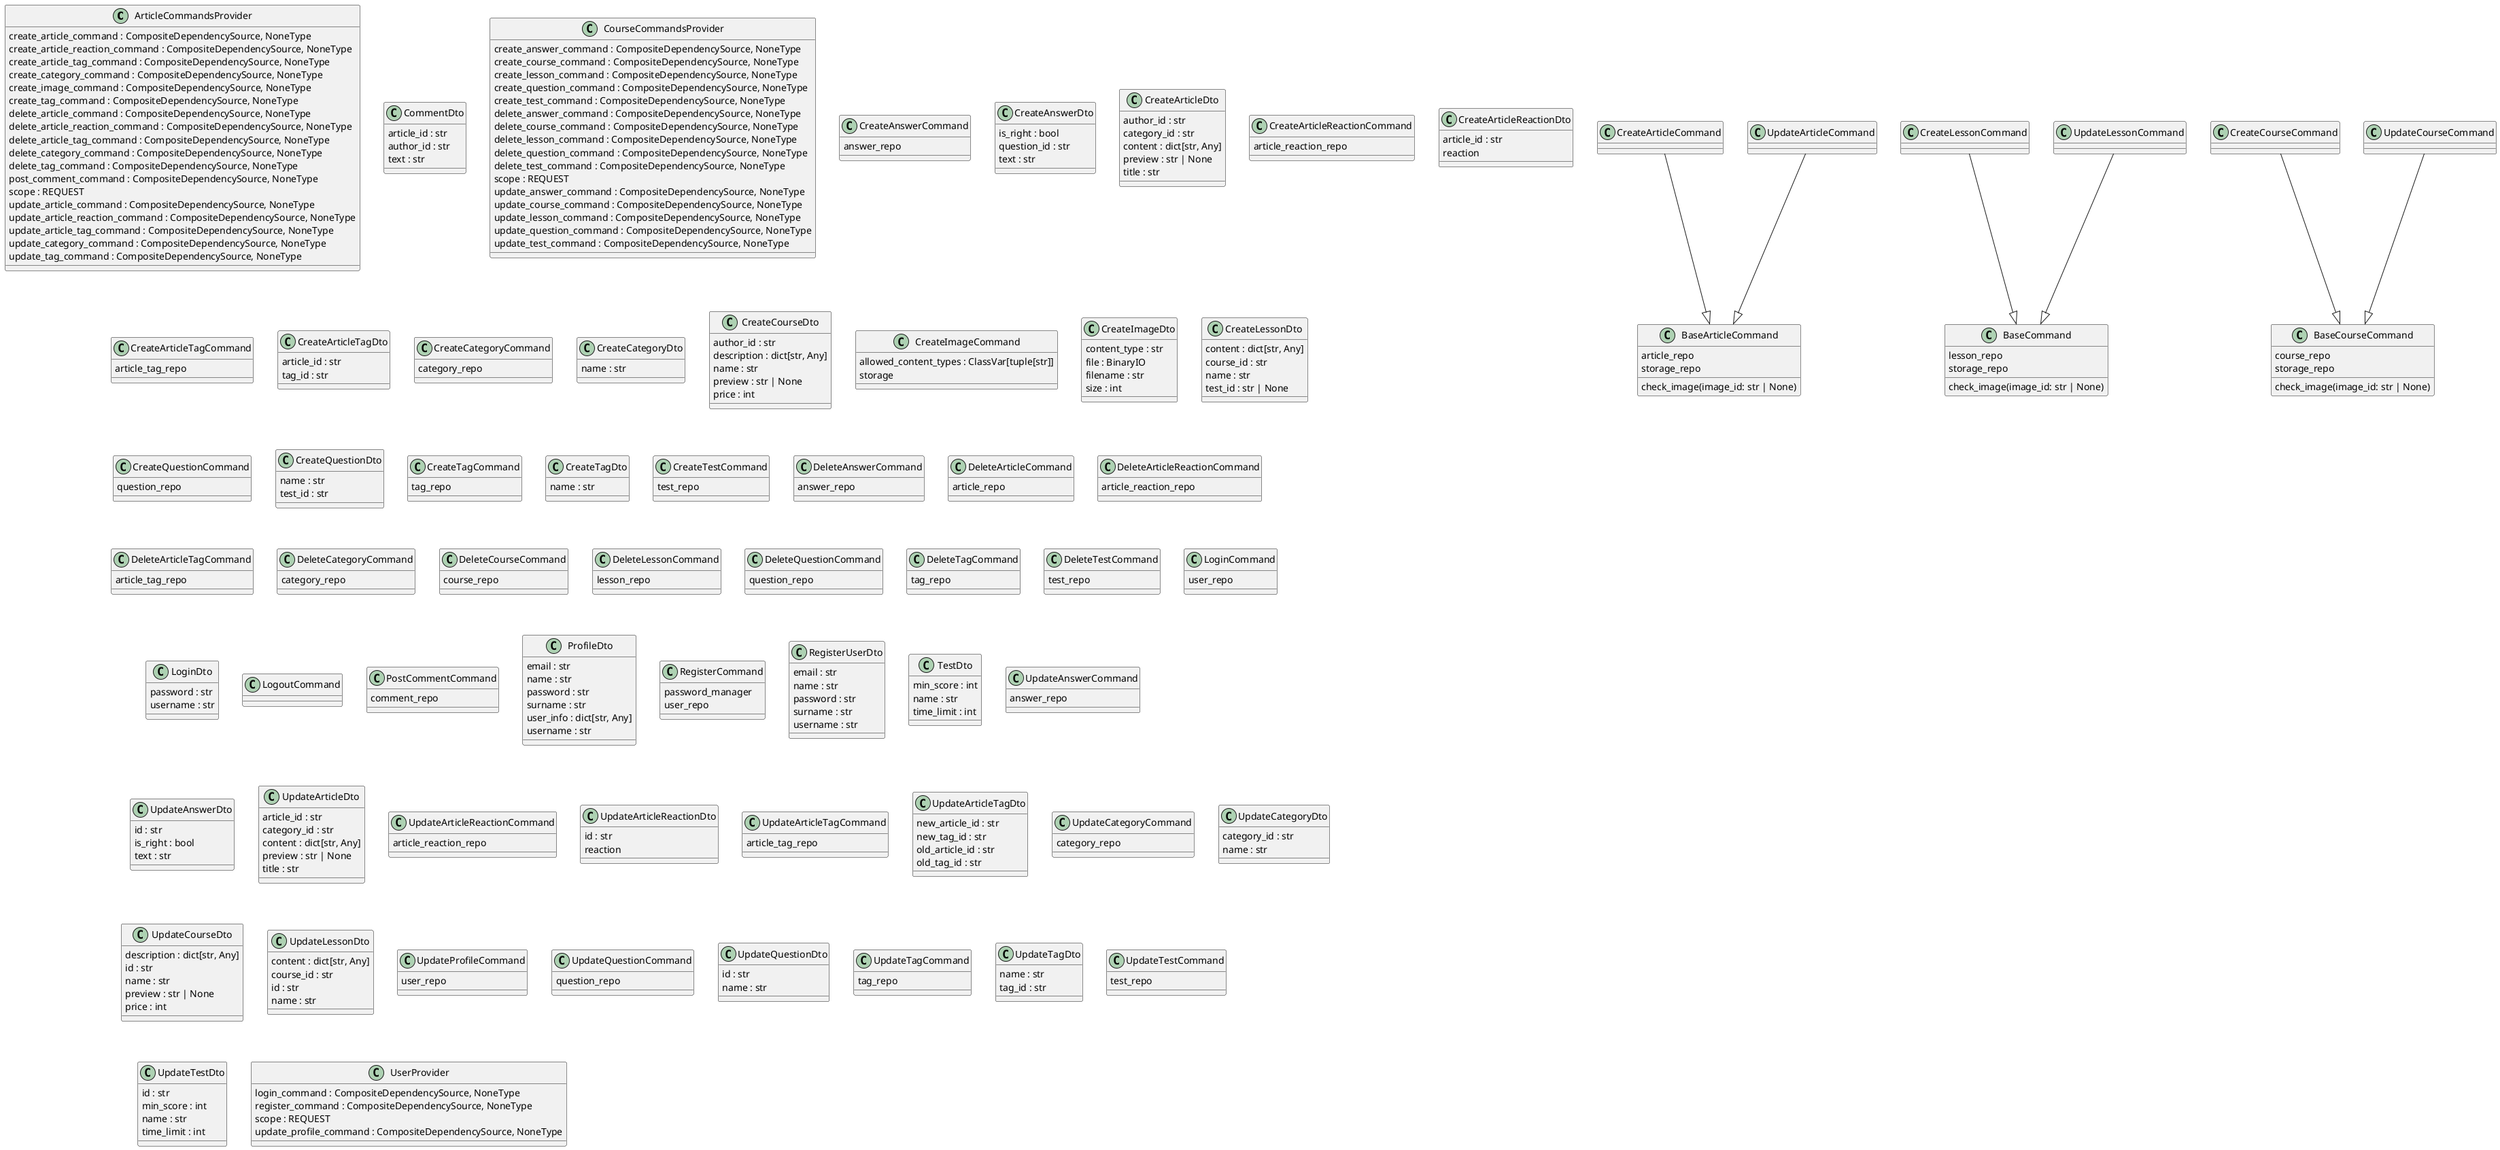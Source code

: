 @startuml classes_yourpackage
set namespaceSeparator none
class "ArticleCommandsProvider" as application.article.ArticleCommandsProvider {
  create_article_command : CompositeDependencySource, NoneType
  create_article_reaction_command : CompositeDependencySource, NoneType
  create_article_tag_command : CompositeDependencySource, NoneType
  create_category_command : CompositeDependencySource, NoneType
  create_image_command : CompositeDependencySource, NoneType
  create_tag_command : CompositeDependencySource, NoneType
  delete_article_command : CompositeDependencySource, NoneType
  delete_article_reaction_command : CompositeDependencySource, NoneType
  delete_article_tag_command : CompositeDependencySource, NoneType
  delete_category_command : CompositeDependencySource, NoneType
  delete_tag_command : CompositeDependencySource, NoneType
  post_comment_command : CompositeDependencySource, NoneType
  scope : REQUEST
  update_article_command : CompositeDependencySource, NoneType
  update_article_reaction_command : CompositeDependencySource, NoneType
  update_article_tag_command : CompositeDependencySource, NoneType
  update_category_command : CompositeDependencySource, NoneType
  update_tag_command : CompositeDependencySource, NoneType
}
class "BaseArticleCommand" as application.article.article.BaseArticleCommand {
  article_repo
  storage_repo
  check_image(image_id: str | None)
}
class "BaseCommand" as application.course.lesson.BaseCommand {
  lesson_repo
  storage_repo
  check_image(image_id: str | None)
}
class "BaseCourseCommand" as application.course.course.BaseCourseCommand {
  course_repo
  storage_repo
  check_image(image_id: str | None)
}
class "CommentDto" as application.article.article.CommentDto {
  article_id : str
  author_id : str
  text : str
}
class "CourseCommandsProvider" as application.course.CourseCommandsProvider {
  create_answer_command : CompositeDependencySource, NoneType
  create_course_command : CompositeDependencySource, NoneType
  create_lesson_command : CompositeDependencySource, NoneType
  create_question_command : CompositeDependencySource, NoneType
  create_test_command : CompositeDependencySource, NoneType
  delete_answer_command : CompositeDependencySource, NoneType
  delete_course_command : CompositeDependencySource, NoneType
  delete_lesson_command : CompositeDependencySource, NoneType
  delete_question_command : CompositeDependencySource, NoneType
  delete_test_command : CompositeDependencySource, NoneType
  scope : REQUEST
  update_answer_command : CompositeDependencySource, NoneType
  update_course_command : CompositeDependencySource, NoneType
  update_lesson_command : CompositeDependencySource, NoneType
  update_question_command : CompositeDependencySource, NoneType
  update_test_command : CompositeDependencySource, NoneType
}
class "CreateAnswerCommand" as application.course.answer.CreateAnswerCommand {
  answer_repo
}
class "CreateAnswerDto" as application.course.answer.CreateAnswerDto {
  is_right : bool
  question_id : str
  text : str
}
class "CreateArticleCommand" as application.article.article.CreateArticleCommand {
}
class "CreateArticleDto" as application.article.article.CreateArticleDto {
  author_id : str
  category_id : str
  content : dict[str, Any]
  preview : str | None
  title : str
}
class "CreateArticleReactionCommand" as application.article.article_reaction.CreateArticleReactionCommand {
  article_reaction_repo
}
class "CreateArticleReactionDto" as application.article.article_reaction.CreateArticleReactionDto {
  article_id : str
  reaction
}
class "CreateArticleTagCommand" as application.article.article_tag.CreateArticleTagCommand {
  article_tag_repo
}
class "CreateArticleTagDto" as application.article.article_tag.CreateArticleTagDto {
  article_id : str
  tag_id : str
}
class "CreateCategoryCommand" as application.article.category.CreateCategoryCommand {
  category_repo
}
class "CreateCategoryDto" as application.article.category.CreateCategoryDto {
  name : str
}
class "CreateCourseCommand" as application.course.course.CreateCourseCommand {
}
class "CreateCourseDto" as application.course.course.CreateCourseDto {
  author_id : str
  description : dict[str, Any]
  name : str
  preview : str | None
  price : int
}
class "CreateImageCommand" as application.article.image.CreateImageCommand {
  allowed_content_types : ClassVar[tuple[str]]
  storage
}
class "CreateImageDto" as application.article.image.CreateImageDto {
  content_type : str
  file : BinaryIO
  filename : str
  size : int
}
class "CreateLessonCommand" as application.course.lesson.CreateLessonCommand {
}
class "CreateLessonDto" as application.course.lesson.CreateLessonDto {
  content : dict[str, Any]
  course_id : str
  name : str
  test_id : str | None
}
class "CreateQuestionCommand" as application.course.question.CreateQuestionCommand {
  question_repo
}
class "CreateQuestionDto" as application.course.question.CreateQuestionDto {
  name : str
  test_id : str
}
class "CreateTagCommand" as application.article.tag.CreateTagCommand {
  tag_repo
}
class "CreateTagDto" as application.article.tag.CreateTagDto {
  name : str
}
class "CreateTestCommand" as application.course.test.CreateTestCommand {
  test_repo
}
class "DeleteAnswerCommand" as application.course.answer.DeleteAnswerCommand {
  answer_repo
}
class "DeleteArticleCommand" as application.article.article.DeleteArticleCommand {
  article_repo
}
class "DeleteArticleReactionCommand" as application.article.article_reaction.DeleteArticleReactionCommand {
  article_reaction_repo
}
class "DeleteArticleTagCommand" as application.article.article_tag.DeleteArticleTagCommand {
  article_tag_repo
}
class "DeleteCategoryCommand" as application.article.category.DeleteCategoryCommand {
  category_repo
}
class "DeleteCourseCommand" as application.course.course.DeleteCourseCommand {
  course_repo
}
class "DeleteLessonCommand" as application.course.lesson.DeleteLessonCommand {
  lesson_repo
}
class "DeleteQuestionCommand" as application.course.question.DeleteQuestionCommand {
  question_repo
}
class "DeleteTagCommand" as application.article.tag.DeleteTagCommand {
  tag_repo
}
class "DeleteTestCommand" as application.course.test.DeleteTestCommand {
  test_repo
}
class "LoginCommand" as application.user.usecases.LoginCommand {
  user_repo
}
class "LoginDto" as application.user.usecases.LoginDto {
  password : str
  username : str
}
class "LogoutCommand" as application.user.usecases.LogoutCommand {
}
class "PostCommentCommand" as application.article.article.PostCommentCommand {
  comment_repo
}
class "ProfileDto" as application.user.usecases.ProfileDto {
  email : str
  name : str
  password : str
  surname : str
  user_info : dict[str, Any]
  username : str
}
class "RegisterCommand" as application.user.usecases.RegisterCommand {
  password_manager
  user_repo
}
class "RegisterUserDto" as application.user.usecases.RegisterUserDto {
  email : str
  name : str
  password : str
  surname : str
  username : str
}
class "TestDto" as application.course.test.TestDto {
  min_score : int
  name : str
  time_limit : int
}
class "UpdateAnswerCommand" as application.course.answer.UpdateAnswerCommand {
  answer_repo
}
class "UpdateAnswerDto" as application.course.answer.UpdateAnswerDto {
  id : str
  is_right : bool
  text : str
}
class "UpdateArticleCommand" as application.article.article.UpdateArticleCommand {
}
class "UpdateArticleDto" as application.article.article.UpdateArticleDto {
  article_id : str
  category_id : str
  content : dict[str, Any]
  preview : str | None
  title : str
}
class "UpdateArticleReactionCommand" as application.article.article_reaction.UpdateArticleReactionCommand {
  article_reaction_repo
}
class "UpdateArticleReactionDto" as application.article.article_reaction.UpdateArticleReactionDto {
  id : str
  reaction
}
class "UpdateArticleTagCommand" as application.article.article_tag.UpdateArticleTagCommand {
  article_tag_repo
}
class "UpdateArticleTagDto" as application.article.article_tag.UpdateArticleTagDto {
  new_article_id : str
  new_tag_id : str
  old_article_id : str
  old_tag_id : str
}
class "UpdateCategoryCommand" as application.article.category.UpdateCategoryCommand {
  category_repo
}
class "UpdateCategoryDto" as application.article.category.UpdateCategoryDto {
  category_id : str
  name : str
}
class "UpdateCourseCommand" as application.course.course.UpdateCourseCommand {
}
class "UpdateCourseDto" as application.course.course.UpdateCourseDto {
  description : dict[str, Any]
  id : str
  name : str
  preview : str | None
  price : int
}
class "UpdateLessonCommand" as application.course.lesson.UpdateLessonCommand {
}
class "UpdateLessonDto" as application.course.lesson.UpdateLessonDto {
  content : dict[str, Any]
  course_id : str
  id : str
  name : str
}
class "UpdateProfileCommand" as application.user.usecases.UpdateProfileCommand {
  user_repo
}
class "UpdateQuestionCommand" as application.course.question.UpdateQuestionCommand {
  question_repo
}
class "UpdateQuestionDto" as application.course.question.UpdateQuestionDto {
  id : str
  name : str
}
class "UpdateTagCommand" as application.article.tag.UpdateTagCommand {
  tag_repo
}
class "UpdateTagDto" as application.article.tag.UpdateTagDto {
  name : str
  tag_id : str
}
class "UpdateTestCommand" as application.course.test.UpdateTestCommand {
  test_repo
}
class "UpdateTestDto" as application.course.test.UpdateTestDto {
  id : str
  min_score : int
  name : str
  time_limit : int
}
class "UserProvider" as application.user.UserProvider {
  login_command : CompositeDependencySource, NoneType
  register_command : CompositeDependencySource, NoneType
  scope : REQUEST
  update_profile_command : CompositeDependencySource, NoneType
}
application.article.article.CreateArticleCommand --|> application.article.article.BaseArticleCommand
application.article.article.UpdateArticleCommand --|> application.article.article.BaseArticleCommand
application.course.course.CreateCourseCommand --|> application.course.course.BaseCourseCommand
application.course.course.UpdateCourseCommand --|> application.course.course.BaseCourseCommand
application.course.lesson.CreateLessonCommand --|> application.course.lesson.BaseCommand
application.course.lesson.UpdateLessonCommand --|> application.course.lesson.BaseCommand
@enduml
